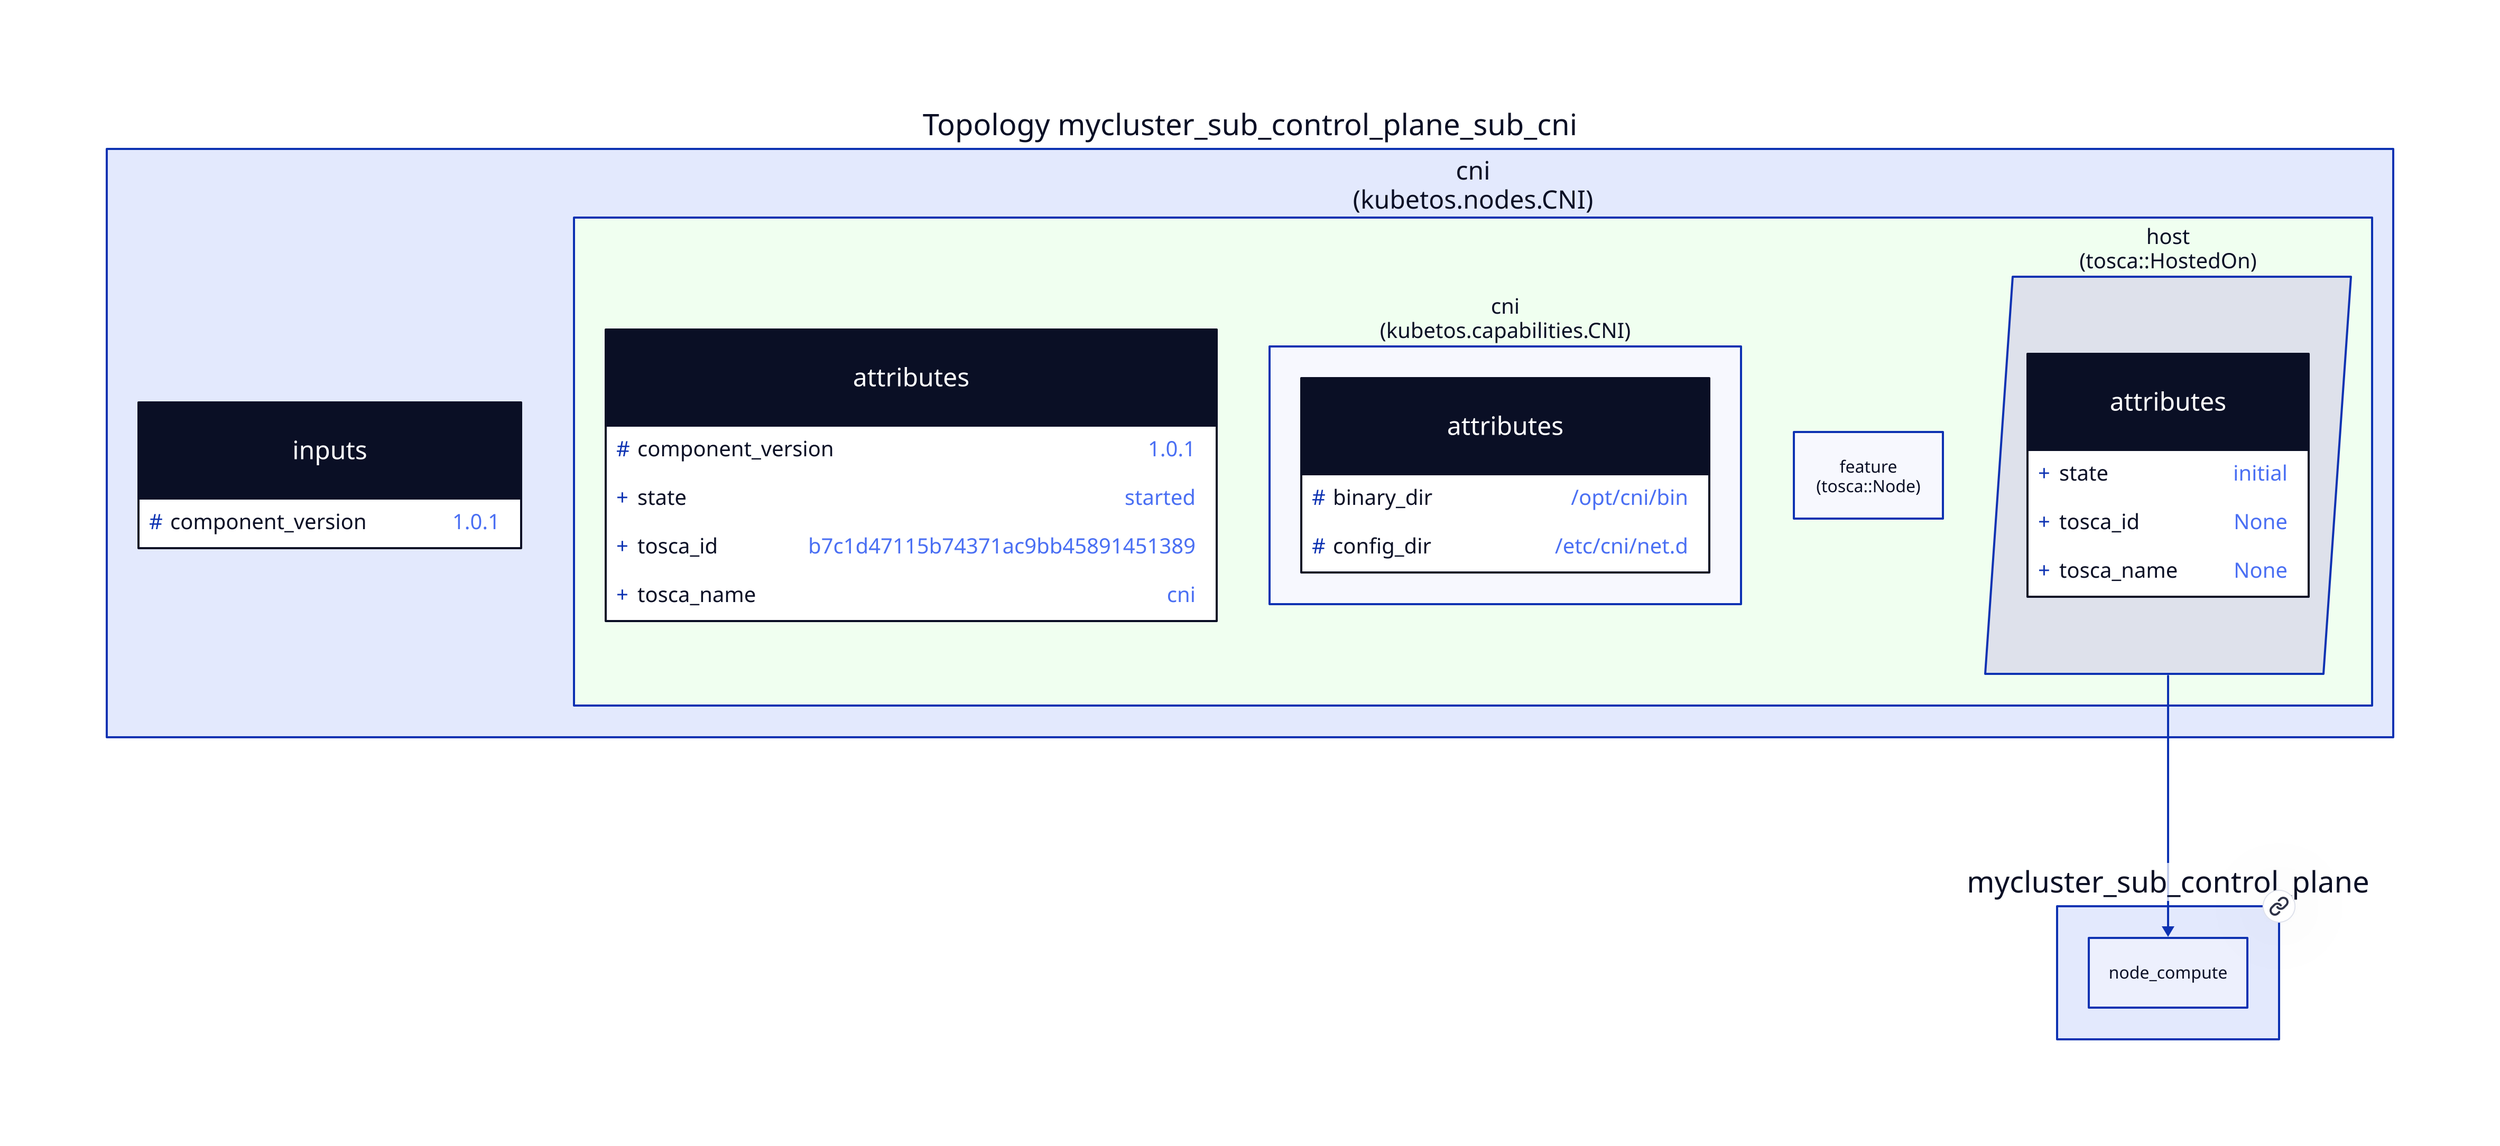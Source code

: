 
  mycluster_sub_control_plane_sub_cni: "Topology mycluster_sub_control_plane_sub_cni" {
  
  inputs {
    shape: class
  
    \#component_version: "1.0.1"
    
  }
  
  node_cni: "cni\n(kubetos.nodes.CNI)" {
  
    style { fill: honeydew }
    
  attributes {
    shape: class
  
    \#component_version: "1.0.1"
    
    +state: "started"
    
    +tosca_id: "b7c1d47115b74371ac9bb45891451389"
    
    +tosca_name: "cni"
    
  }
  
  cni: "cni\n(kubetos.capabilities.CNI)" {
  
  attributes {
    shape: class
  
    \#binary_dir: "/opt/cni/bin"
    
    \#config_dir: "/etc/cni/net.d"
    
  }
  
  }
  
  feature: "feature\n(tosca::Node)" {
  
  }
  
  rel_host: "host\n(tosca::HostedOn)" {
    shape: parallelogram
  
  attributes {
    shape: class
  
    +state: "initial"
    
    +tosca_id: "None"
    
    +tosca_name: "None"
    
  }
  
  }
  
  }
  
  }
  
      mycluster_sub_control_plane { link: "./mycluster_sub_control_plane.svg" }
      mycluster_sub_control_plane_sub_cni.node_cni.rel_host -> mycluster_sub_control_plane.node_compute
      